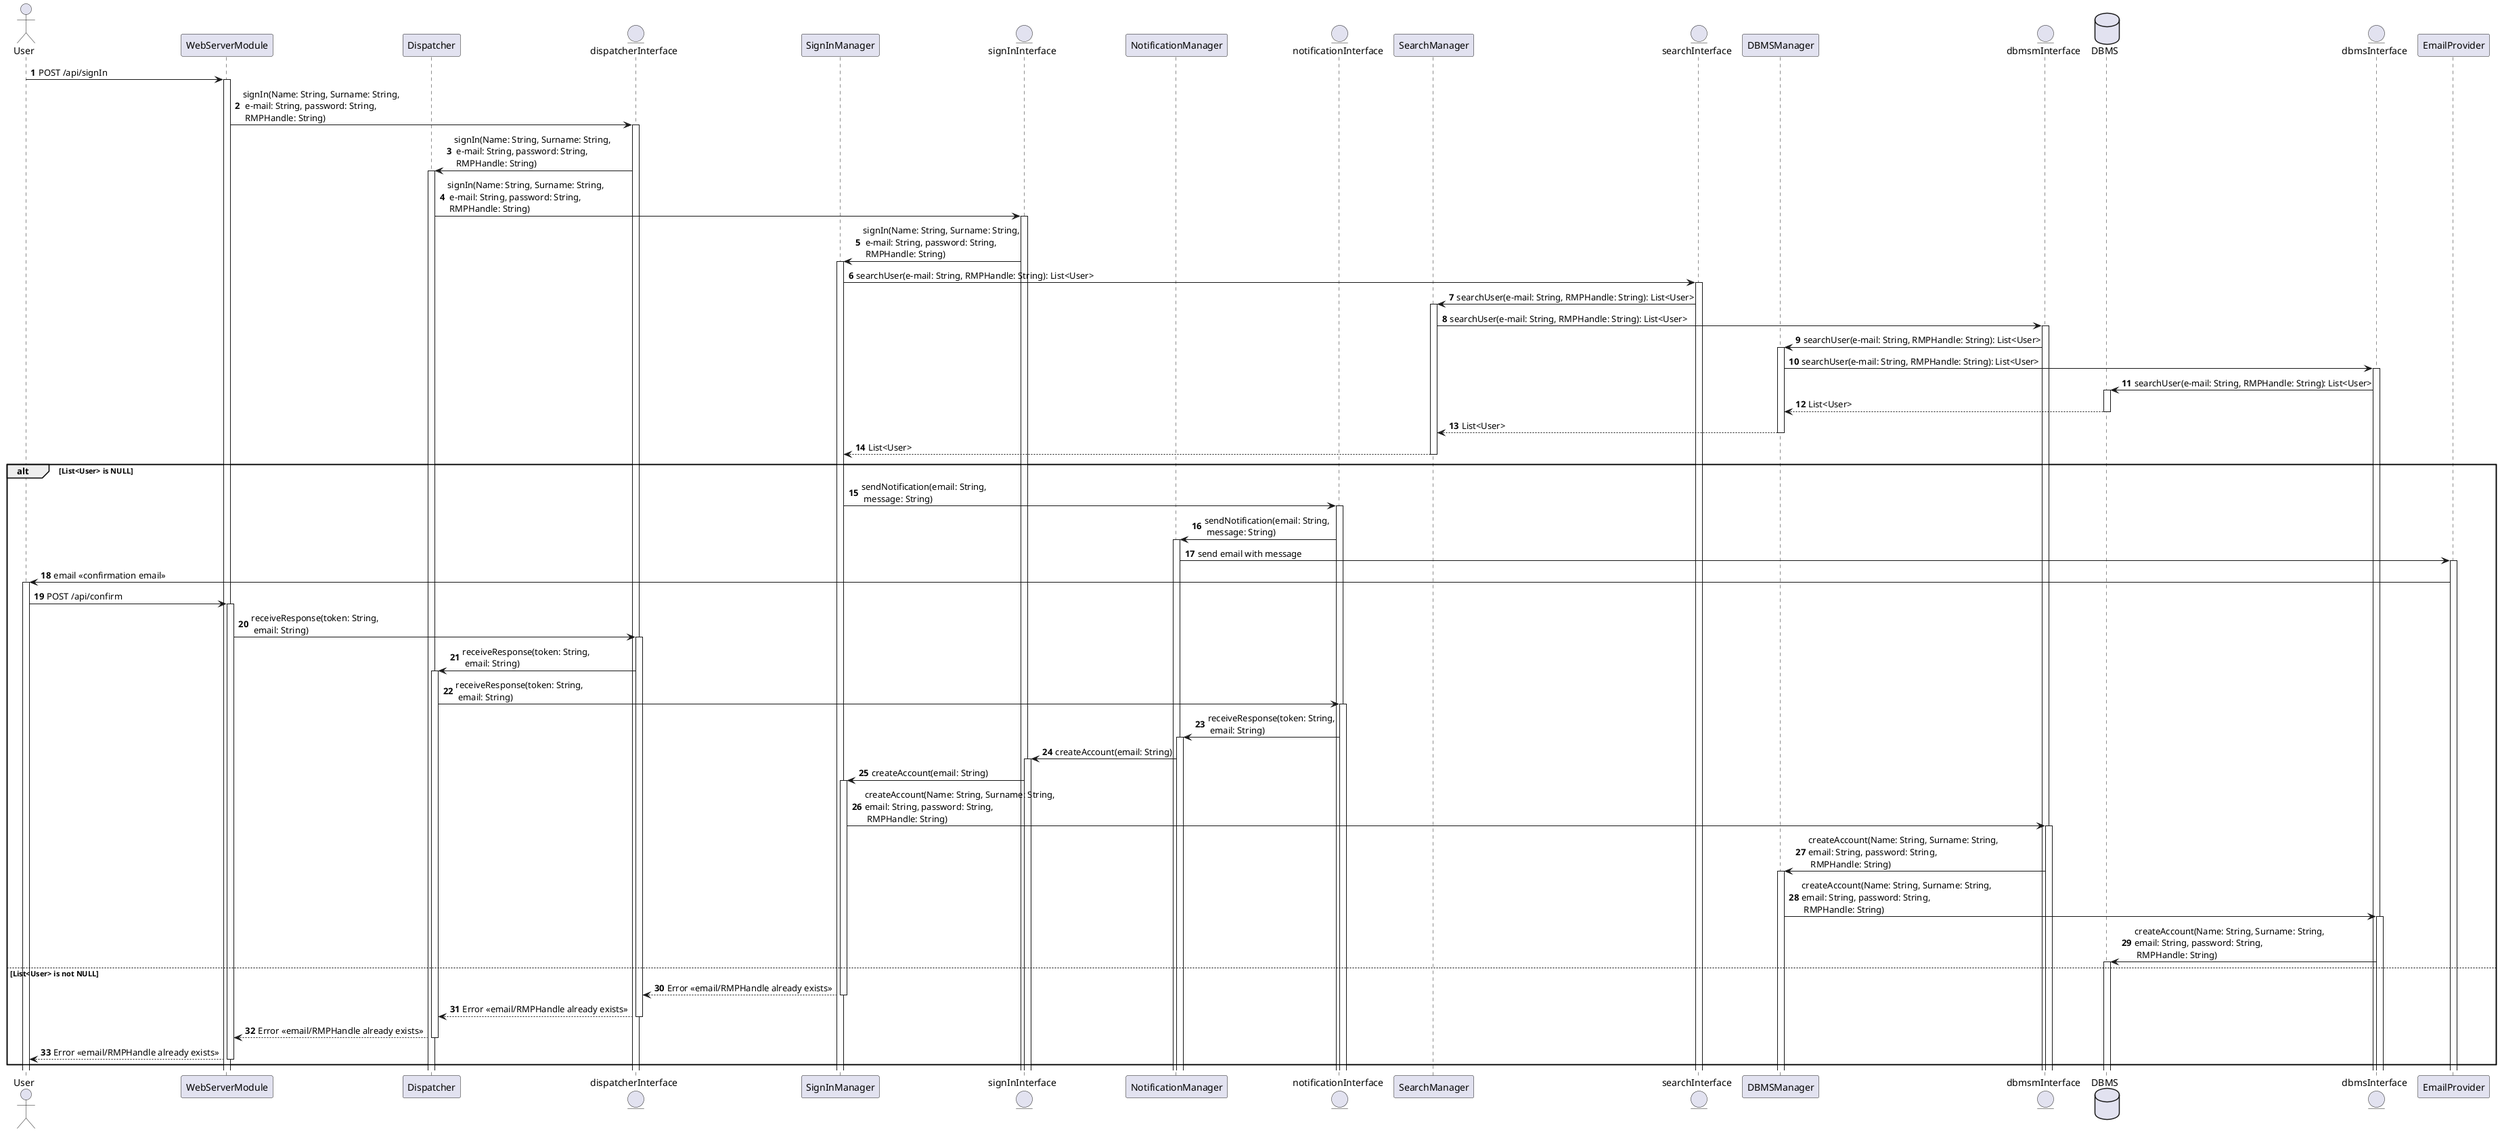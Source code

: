 @startuml

autonumber
autoactivate on

'actor User as U
'participant First_Firewall as FF
'participant WebServer as WS
'participant Second_Firewall as SF
'participant Application_Server as AS
'participant Microservices_Dispatcher as MD
'entity signInInterface as SII
'participant SignInManager as SIM
'participant SearchManager as SM
'participant AccountManager as AM
'participant DBMS as D

'activate U
'activate FF
'activate WS
'activate SF
'activate AS
'U-->FF: signIn(Json(Name, Surname, e-mail, password, yearOfBirth, RMPHandler))
'FF-->WS: analizer(socket, Json): Json
'WS-->SF: activeClientAdd(socket)
'SF-->AS: analizer(socket, Json): Json
'AS-->MD: parser(Json): response
'activate MD
'MD-->SII: signInManager.signIn(Name, Surname, e-mail, password, yearOfBirth, RMPHandler)
'activate SII
'SII-->SIM: signIn(Name, Surname, e-mail, password, yearOfBirth, RMPHandler)
'deactivate SII
'activate SIM
'SIM-->SM: searchUser(Name, Surname, e-mail, yearOfBirth): List<Account>
'activate SM
'alt new account 
'    SM-->D: searchQuery
'    activate D
'    D-->SM: Response
'    deactivate D
'    SM-->SIM: List.count == 0 <<Account not found>>
'    SIM-->AM: createAccount(Name, Surname, e-mail, password, yearOfBirth, RMPHandler)
'    activate AM
'    deactivate AM
'    SIM-->MD: Response
'    MD-->AS: Response
'    AS-->WS: Json(Response)
'    WS-->U: Information of successful operation
'else account exists yet or account with same repo
'    SM-->D: searchQuery
'    activate D
'    D-->SM: Response
'    deactivate D
'    SM-->SIM: List.count > 0 <<Account already exists or account with same repo found>>
'    deactivate SM
'    SIM-->MD: Error: account already exists
'    deactivate SIM
'    MD-->AS: Error: account already exists
'    deactivate MD
'    AS-->WS: Json(Error: account already exists)
'    WS-->U: Information of Unsuccessful operation: account already exists
'end
'deactivate U
'deactivate FF
'deactivate WS
'deactivate SF
'deactivate AS

actor User as U
participant WebServerModule as WS
participant Dispatcher as MD
entity dispatcherInterface as MDI
participant SignInManager as SIM
entity signInInterface as SIMI
participant NotificationManager as NM
entity notificationInterface as NMI
participant SearchManager as SM
entity searchInterface as SMI
participant DBMSManager as DBMSM
entity dbmsmInterface as DBMSMI
database DBMS as D
entity dbmsInterface as DI
participant EmailProvider as EP

U -> WS: POST /api/signIn
WS -> MDI: signIn(Name: String, Surname: String,\n e-mail: String, password: String,\n RMPHandle: String)
MDI -> MD: signIn(Name: String, Surname: String,\n e-mail: String, password: String,\n RMPHandle: String)
MD -> SIMI: signIn(Name: String, Surname: String,\n e-mail: String, password: String,\n RMPHandle: String)
SIMI -> SIM: signIn(Name: String, Surname: String,\n e-mail: String, password: String,\n RMPHandle: String)
SIM -> SMI: searchUser(e-mail: String, RMPHandle: String): List<User>
SMI -> SM: searchUser(e-mail: String, RMPHandle: String): List<User>
SM -> DBMSMI: searchUser(e-mail: String, RMPHandle: String): List<User>
DBMSMI -> DBMSM: searchUser(e-mail: String, RMPHandle: String): List<User>
DBMSM -> DI: searchUser(e-mail: String, RMPHandle: String): List<User>
DI -> D: searchUser(e-mail: String, RMPHandle: String): List<User>
D --> DBMSM: List<User>
DBMSM --> SM: List<User>
SM --> SIM: List<User>
alt List<User> is NULL
    SIM -> NMI: sendNotification(email: String,\n message: String)
    NMI -> NM: sendNotification(email: String,\n message: String)
    NM -> EP: send email with message
    EP -> U: email <<confirmation email>>
    U -> WS: POST /api/confirm
    WS -> MDI: receiveResponse(token: String,\n email: String)
    MDI -> MD: receiveResponse(token: String,\n email: String)
    MD -> NMI: receiveResponse(token: String,\n email: String)
    NMI -> NM: receiveResponse(token: String,\n email: String)
    NM -> SIMI: createAccount(email: String)
    SIMI -> SIM: createAccount(email: String)
    SIM -> DBMSMI: createAccount(Name: String, Surname: String,\nemail: String, password: String,\n RMPHandle: String)
    DBMSMI -> DBMSM: createAccount(Name: String, Surname: String,\nemail: String, password: String,\n RMPHandle: String)
    DBMSM -> DI: createAccount(Name: String, Surname: String,\nemail: String, password: String,\n RMPHandle: String)
    DI -> D: createAccount(Name: String, Surname: String,\nemail: String, password: String,\n RMPHandle: String)
else List<User> is not NULL
    SIM --> MDI: Error <<email/RMPHandle already exists>>
    MDI --> MD: Error <<email/RMPHandle already exists>>
    MD --> WS: Error <<email/RMPHandle already exists>>
    WS --> U: Error <<email/RMPHandle already exists>>
end

@enduml